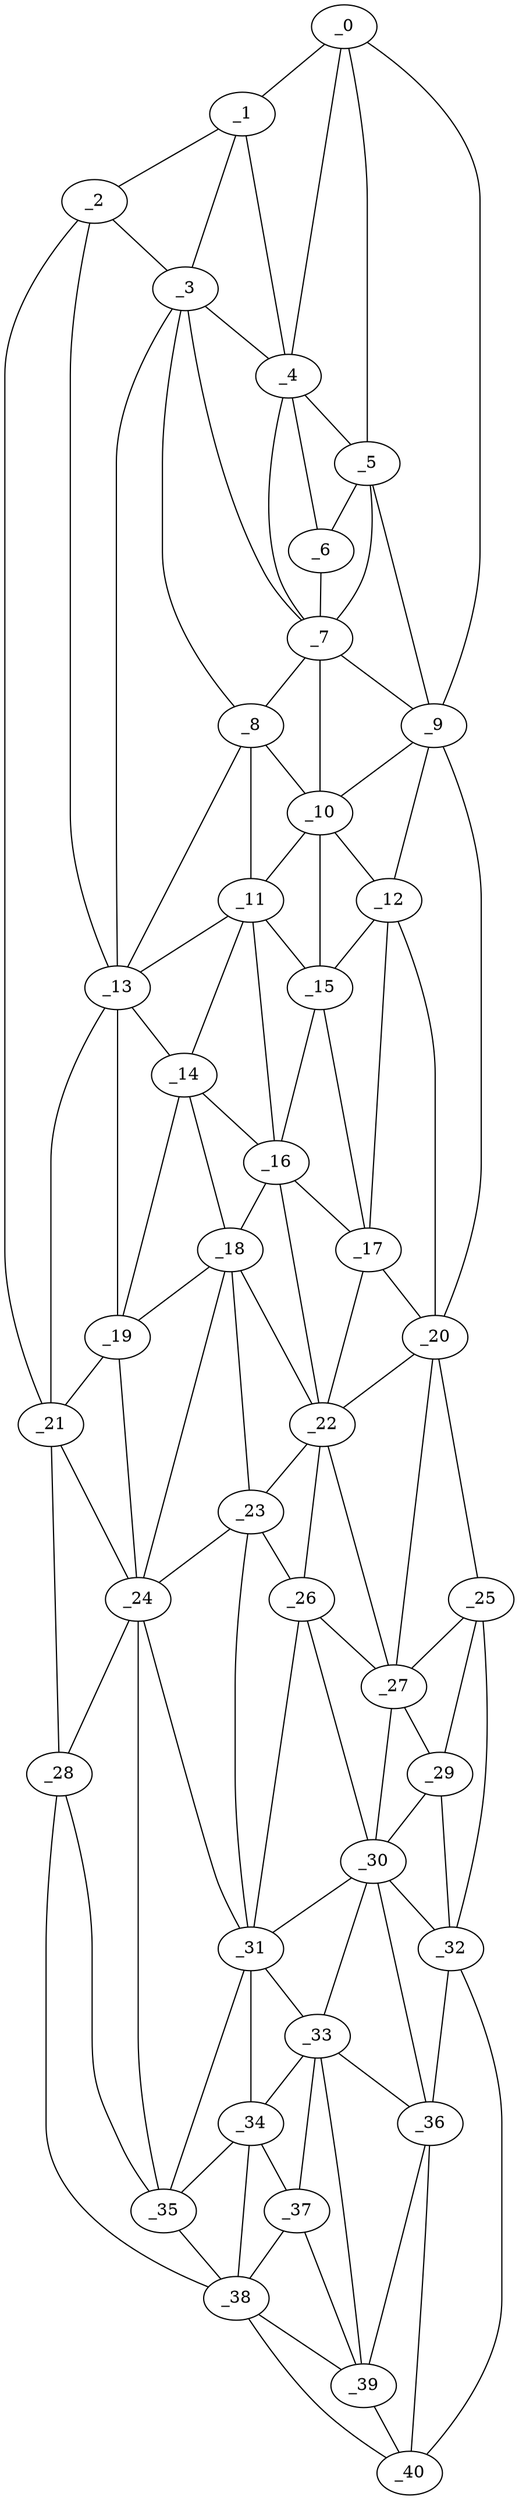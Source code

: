 graph "obj87__165.gxl" {
	_0	 [x=4,
		y=39];
	_1	 [x=6,
		y=51];
	_0 -- _1	 [valence=1];
	_4	 [x=20,
		y=48];
	_0 -- _4	 [valence=2];
	_5	 [x=23,
		y=38];
	_0 -- _5	 [valence=1];
	_9	 [x=43,
		y=27];
	_0 -- _9	 [valence=1];
	_2	 [x=14,
		y=92];
	_1 -- _2	 [valence=1];
	_3	 [x=15,
		y=73];
	_1 -- _3	 [valence=1];
	_1 -- _4	 [valence=2];
	_2 -- _3	 [valence=1];
	_13	 [x=56,
		y=86];
	_2 -- _13	 [valence=2];
	_21	 [x=79,
		y=101];
	_2 -- _21	 [valence=1];
	_3 -- _4	 [valence=2];
	_7	 [x=30,
		y=50];
	_3 -- _7	 [valence=2];
	_8	 [x=41,
		y=56];
	_3 -- _8	 [valence=2];
	_3 -- _13	 [valence=2];
	_4 -- _5	 [valence=2];
	_6	 [x=27,
		y=48];
	_4 -- _6	 [valence=2];
	_4 -- _7	 [valence=2];
	_5 -- _6	 [valence=2];
	_5 -- _7	 [valence=2];
	_5 -- _9	 [valence=2];
	_6 -- _7	 [valence=1];
	_7 -- _8	 [valence=1];
	_7 -- _9	 [valence=1];
	_10	 [x=49,
		y=29];
	_7 -- _10	 [valence=2];
	_8 -- _10	 [valence=2];
	_11	 [x=49,
		y=57];
	_8 -- _11	 [valence=1];
	_8 -- _13	 [valence=1];
	_9 -- _10	 [valence=2];
	_12	 [x=56,
		y=28];
	_9 -- _12	 [valence=1];
	_20	 [x=75,
		y=29];
	_9 -- _20	 [valence=1];
	_10 -- _11	 [valence=1];
	_10 -- _12	 [valence=1];
	_15	 [x=62,
		y=30];
	_10 -- _15	 [valence=2];
	_11 -- _13	 [valence=1];
	_14	 [x=61,
		y=82];
	_11 -- _14	 [valence=2];
	_11 -- _15	 [valence=2];
	_16	 [x=62,
		y=59];
	_11 -- _16	 [valence=1];
	_12 -- _15	 [valence=2];
	_17	 [x=67,
		y=29];
	_12 -- _17	 [valence=1];
	_12 -- _20	 [valence=2];
	_13 -- _14	 [valence=1];
	_19	 [x=74,
		y=95];
	_13 -- _19	 [valence=2];
	_13 -- _21	 [valence=2];
	_14 -- _16	 [valence=1];
	_18	 [x=74,
		y=76];
	_14 -- _18	 [valence=2];
	_14 -- _19	 [valence=1];
	_15 -- _16	 [valence=1];
	_15 -- _17	 [valence=2];
	_16 -- _17	 [valence=2];
	_16 -- _18	 [valence=2];
	_22	 [x=80,
		y=58];
	_16 -- _22	 [valence=1];
	_17 -- _20	 [valence=2];
	_17 -- _22	 [valence=2];
	_18 -- _19	 [valence=2];
	_18 -- _22	 [valence=2];
	_23	 [x=84,
		y=75];
	_18 -- _23	 [valence=2];
	_24	 [x=86,
		y=89];
	_18 -- _24	 [valence=2];
	_19 -- _21	 [valence=1];
	_19 -- _24	 [valence=1];
	_20 -- _22	 [valence=2];
	_25	 [x=87,
		y=32];
	_20 -- _25	 [valence=1];
	_27	 [x=90,
		y=46];
	_20 -- _27	 [valence=1];
	_21 -- _24	 [valence=2];
	_28	 [x=92,
		y=99];
	_21 -- _28	 [valence=1];
	_22 -- _23	 [valence=1];
	_26	 [x=87,
		y=58];
	_22 -- _26	 [valence=1];
	_22 -- _27	 [valence=2];
	_23 -- _24	 [valence=2];
	_23 -- _26	 [valence=2];
	_31	 [x=99,
		y=73];
	_23 -- _31	 [valence=2];
	_24 -- _28	 [valence=2];
	_24 -- _31	 [valence=2];
	_35	 [x=110,
		y=82];
	_24 -- _35	 [valence=2];
	_25 -- _27	 [valence=2];
	_29	 [x=94,
		y=35];
	_25 -- _29	 [valence=2];
	_32	 [x=101,
		y=36];
	_25 -- _32	 [valence=1];
	_26 -- _27	 [valence=2];
	_30	 [x=99,
		y=48];
	_26 -- _30	 [valence=1];
	_26 -- _31	 [valence=1];
	_27 -- _29	 [valence=2];
	_27 -- _30	 [valence=1];
	_28 -- _35	 [valence=1];
	_38	 [x=117,
		y=92];
	_28 -- _38	 [valence=1];
	_29 -- _30	 [valence=2];
	_29 -- _32	 [valence=2];
	_30 -- _31	 [valence=2];
	_30 -- _32	 [valence=1];
	_33	 [x=109,
		y=51];
	_30 -- _33	 [valence=2];
	_36	 [x=111,
		y=44];
	_30 -- _36	 [valence=2];
	_31 -- _33	 [valence=1];
	_34	 [x=110,
		y=74];
	_31 -- _34	 [valence=2];
	_31 -- _35	 [valence=1];
	_32 -- _36	 [valence=1];
	_40	 [x=123,
		y=44];
	_32 -- _40	 [valence=1];
	_33 -- _34	 [valence=2];
	_33 -- _36	 [valence=2];
	_37	 [x=117,
		y=58];
	_33 -- _37	 [valence=2];
	_39	 [x=120,
		y=54];
	_33 -- _39	 [valence=1];
	_34 -- _35	 [valence=1];
	_34 -- _37	 [valence=2];
	_34 -- _38	 [valence=2];
	_35 -- _38	 [valence=2];
	_36 -- _39	 [valence=2];
	_36 -- _40	 [valence=2];
	_37 -- _38	 [valence=2];
	_37 -- _39	 [valence=2];
	_38 -- _39	 [valence=2];
	_38 -- _40	 [valence=1];
	_39 -- _40	 [valence=2];
}
